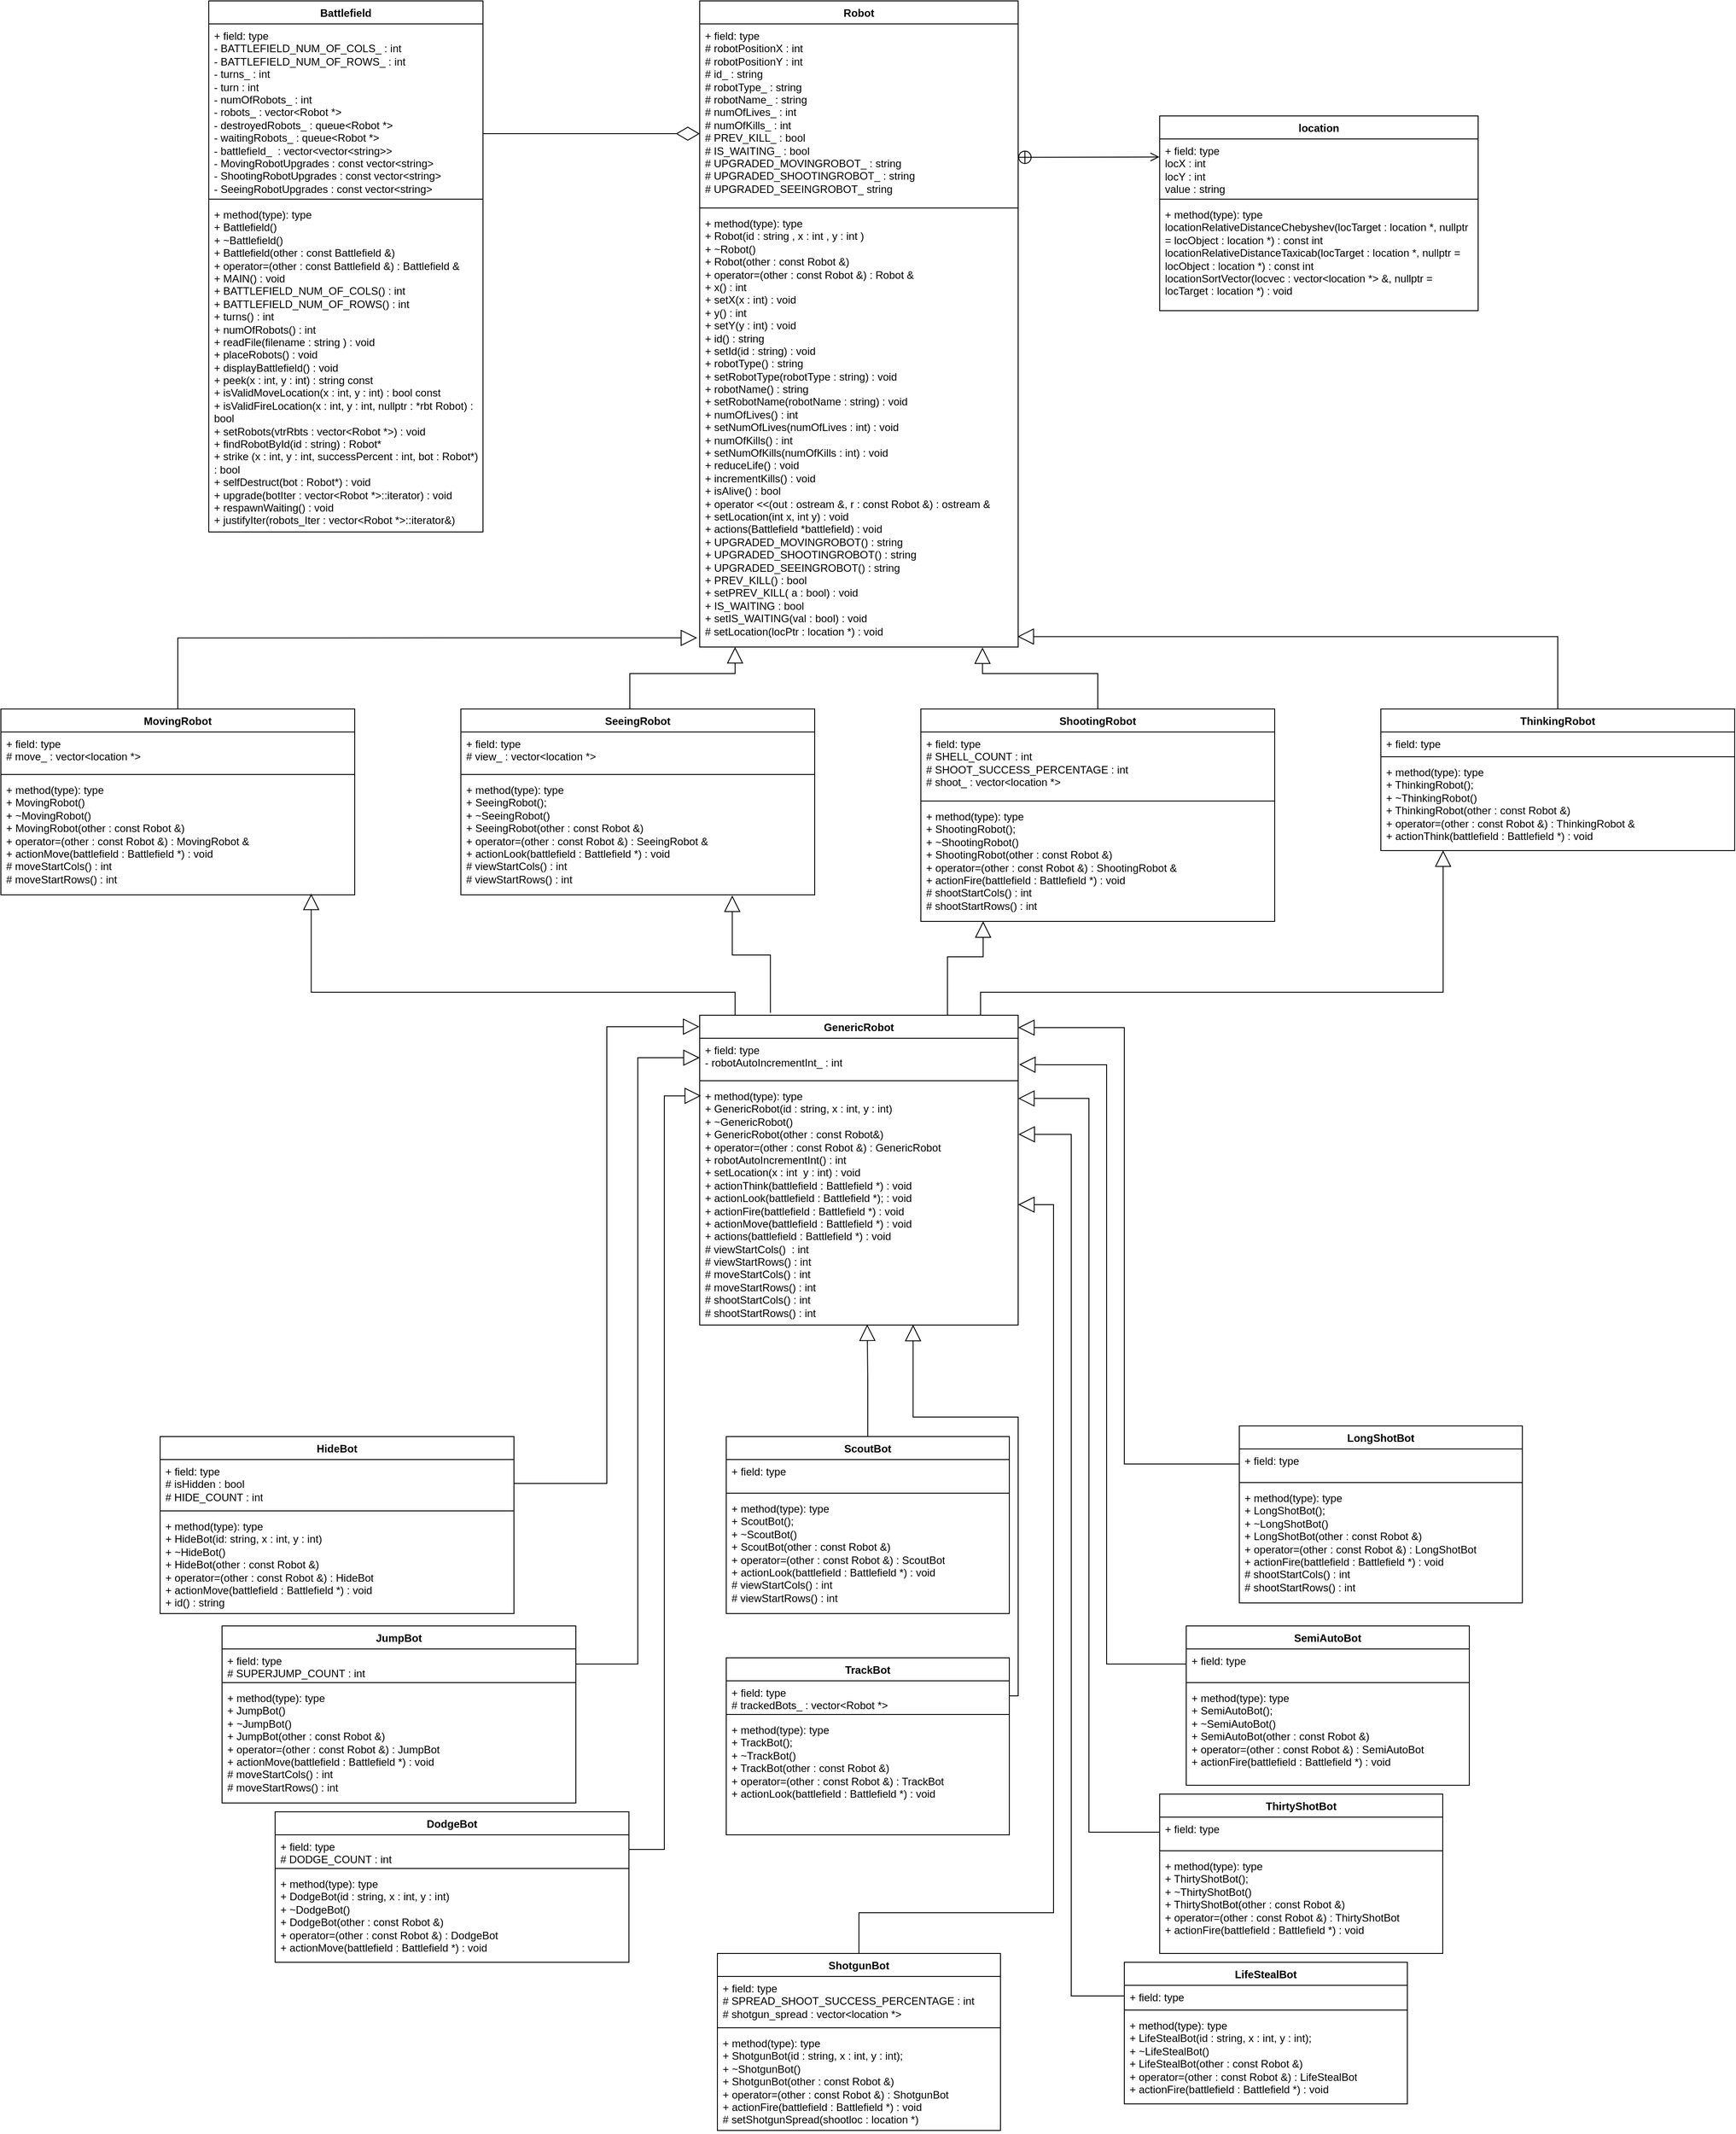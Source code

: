 <mxfile version="27.1.1">
  <diagram id="zoCXydCkctltuRsv51IL" name="Page-1">
    <mxGraphModel dx="2174" dy="1364" grid="1" gridSize="10" guides="1" tooltips="1" connect="1" arrows="1" fold="1" page="1" pageScale="1" pageWidth="850" pageHeight="1100" math="0" shadow="0">
      <root>
        <mxCell id="0" />
        <mxCell id="1" parent="0" />
        <mxCell id="tIdZeXWYgV82YrUBsXAL-1" value="Robot" style="swimlane;fontStyle=1;align=center;verticalAlign=top;childLayout=stackLayout;horizontal=1;startSize=26;horizontalStack=0;resizeParent=1;resizeParentMax=0;resizeLast=0;collapsible=1;marginBottom=0;whiteSpace=wrap;html=1;labelBackgroundColor=none;labelBorderColor=none;" parent="1" vertex="1">
          <mxGeometry x="1280" y="120" width="360" height="730" as="geometry" />
        </mxCell>
        <mxCell id="tIdZeXWYgV82YrUBsXAL-2" value="&lt;div&gt;+ field: type&lt;/div&gt;&lt;div&gt;# robotPositionX : int&lt;/div&gt;&lt;div&gt;# robotPositionY : int&lt;/div&gt;&lt;div&gt;# id_ : string&lt;/div&gt;&lt;div&gt;# robotType_ : string&lt;/div&gt;&lt;div&gt;# robotName_ : string&lt;/div&gt;&lt;div&gt;# numOfLives_ : int&lt;/div&gt;&lt;div&gt;# numOfKills_ : int&lt;/div&gt;&lt;div&gt;# PREV_KILL_ : bool&lt;/div&gt;&lt;div&gt;# IS_WAITING_ : bool&lt;/div&gt;&lt;div&gt;# UPGRADED_MOVINGROBOT_ : string&lt;br&gt;# UPGRADED_SHOOTINGROBOT_ : string&lt;br&gt;# UPGRADED_SEEINGROBOT_ string&lt;br&gt;&lt;br&gt;&lt;/div&gt;" style="text;fillColor=none;align=left;verticalAlign=top;spacingLeft=4;spacingRight=4;overflow=hidden;rotatable=0;points=[[0,0.5],[1,0.5]];portConstraint=eastwest;whiteSpace=wrap;html=1;labelBackgroundColor=none;labelBorderColor=none;" parent="tIdZeXWYgV82YrUBsXAL-1" vertex="1">
          <mxGeometry y="26" width="360" height="204" as="geometry" />
        </mxCell>
        <mxCell id="tIdZeXWYgV82YrUBsXAL-3" value="" style="line;strokeWidth=1;fillColor=none;align=left;verticalAlign=middle;spacingTop=-1;spacingLeft=3;spacingRight=3;rotatable=0;labelPosition=right;points=[];portConstraint=eastwest;labelBackgroundColor=none;labelBorderColor=none;" parent="tIdZeXWYgV82YrUBsXAL-1" vertex="1">
          <mxGeometry y="230" width="360" height="8" as="geometry" />
        </mxCell>
        <mxCell id="tIdZeXWYgV82YrUBsXAL-4" value="&lt;div&gt;+ method(type): type&lt;/div&gt;&lt;div&gt;+ Robot(id : string , x : int , y : int )&lt;/div&gt;&lt;div&gt;+ ~Robot()&lt;br&gt;+ Robot(other : const Robot &amp;amp;)&lt;/div&gt;&lt;div&gt;+ operator=(other : const Robot &amp;amp;) : Robot &amp;amp;&lt;/div&gt;&lt;div&gt;+ x() : int&lt;/div&gt;&lt;div&gt;+ setX(x : int) : void&lt;/div&gt;&lt;div&gt;+ y() : int&lt;/div&gt;&lt;div&gt;+ setY(y : int) : void &lt;br&gt;&lt;/div&gt;&lt;div&gt;+ id() : string&lt;/div&gt;&lt;div&gt;+ setId(id : string) : void&lt;/div&gt;&lt;div&gt;+ robotType() : string&lt;/div&gt;&lt;div&gt;+ setRobotType(robotType : string) : void&lt;/div&gt;&lt;div&gt;+ robotName() : string&lt;/div&gt;&lt;div&gt;+ setRobotName(robotName : string) : void&lt;/div&gt;&lt;div&gt;+ numOfLives() : int&lt;/div&gt;&lt;div&gt;+ setNumOfLives(numOfLives : int) : void&lt;/div&gt;&lt;div&gt;+ numOfKills() : int&lt;/div&gt;&lt;div&gt;+ setNumOfKills(numOfKills : int) : void&lt;/div&gt;&lt;div&gt;+ reduceLife() : void&lt;/div&gt;&lt;div&gt;+ incrementKills() : void&lt;/div&gt;&lt;div&gt;+ isAlive() : bool&lt;/div&gt;&lt;div&gt;+ operator &amp;lt;&amp;lt;(out : ostream &amp;amp;, r : const Robot &amp;amp;) : ostream &amp;amp;&lt;/div&gt;&lt;div&gt;+ setLocation(int x, int y) : void&lt;/div&gt;&lt;div&gt;+ actions(Battlefield *battlefield) : void&lt;/div&gt;&lt;div&gt;+ UPGRADED_MOVINGROBOT() : string&lt;/div&gt;&lt;div&gt;+ UPGRADED_SHOOTINGROBOT() : string&lt;br&gt;+ UPGRADED_SEEINGROBOT() : string&lt;br&gt;+ PREV_KILL() : bool&lt;br&gt;+ setPREV_KILL( a : bool) : void&lt;/div&gt;&lt;div&gt;+ IS_WAITING : bool&lt;/div&gt;&lt;div&gt;+ setIS_WAITING(val : bool) : void&lt;/div&gt;&lt;div&gt;# setLocation(locPtr : location *) : void&lt;/div&gt;&lt;div&gt;&lt;br&gt;&lt;/div&gt;" style="text;fillColor=none;align=left;verticalAlign=top;spacingLeft=4;spacingRight=4;overflow=hidden;rotatable=0;points=[[0,0.5],[1,0.5]];portConstraint=eastwest;whiteSpace=wrap;html=1;labelBackgroundColor=none;labelBorderColor=none;" parent="tIdZeXWYgV82YrUBsXAL-1" vertex="1">
          <mxGeometry y="238" width="360" height="492" as="geometry" />
        </mxCell>
        <mxCell id="ncXmUl3r5JDv5Fd3TMFn-1" value="Battlefield" style="swimlane;fontStyle=1;align=center;verticalAlign=top;childLayout=stackLayout;horizontal=1;startSize=26;horizontalStack=0;resizeParent=1;resizeParentMax=0;resizeLast=0;collapsible=1;marginBottom=0;whiteSpace=wrap;html=1;labelBackgroundColor=none;labelBorderColor=none;" parent="1" vertex="1">
          <mxGeometry x="725" y="120" width="310" height="600" as="geometry" />
        </mxCell>
        <mxCell id="ncXmUl3r5JDv5Fd3TMFn-2" value="&lt;div&gt;+ field: type&lt;br&gt;- BATTLEFIELD_NUM_OF_COLS_ : int&lt;/div&gt;&lt;div&gt;- BATTLEFIELD_NUM_OF_ROWS_ : int&lt;br&gt;- turns_ : int&amp;nbsp;&lt;/div&gt;&lt;div&gt;- turn :&amp;nbsp;int&lt;/div&gt;&lt;div&gt;- numOfRobots_ : int&lt;/div&gt;&lt;div&gt;- robots_ : vector&amp;lt;Robot *&amp;gt;&lt;br&gt;- destroyedRobots_ : queue&amp;lt;Robot *&amp;gt;&lt;br&gt;- waitingRobots_ : queue&amp;lt;Robot *&amp;gt;&lt;br&gt;- battlefield_&amp;nbsp; : vector&amp;lt;vector&amp;lt;string&amp;gt;&amp;gt;&lt;/div&gt;&lt;div&gt;- MovingRobotUpgrades : const vector&amp;lt;string&amp;gt; &lt;br&gt;&lt;/div&gt;&lt;div&gt;- ShootingRobotUpgrades : const vector&amp;lt;string&amp;gt;&lt;/div&gt;&lt;div&gt;- SeeingRobotUpgrades : const vector&amp;lt;string&amp;gt;&lt;/div&gt;" style="text;fillColor=none;align=left;verticalAlign=top;spacingLeft=4;spacingRight=4;overflow=hidden;rotatable=0;points=[[0,0.5],[1,0.5]];portConstraint=eastwest;whiteSpace=wrap;html=1;labelBackgroundColor=none;labelBorderColor=none;" parent="ncXmUl3r5JDv5Fd3TMFn-1" vertex="1">
          <mxGeometry y="26" width="310" height="194" as="geometry" />
        </mxCell>
        <mxCell id="ncXmUl3r5JDv5Fd3TMFn-3" value="" style="line;strokeWidth=1;fillColor=none;align=left;verticalAlign=middle;spacingTop=-1;spacingLeft=3;spacingRight=3;rotatable=0;labelPosition=right;points=[];portConstraint=eastwest;labelBackgroundColor=none;labelBorderColor=none;" parent="ncXmUl3r5JDv5Fd3TMFn-1" vertex="1">
          <mxGeometry y="220" width="310" height="8" as="geometry" />
        </mxCell>
        <mxCell id="ncXmUl3r5JDv5Fd3TMFn-4" value="+ method(type): type&lt;br&gt;+ Battlefield()&lt;br&gt;+ ~Battlefield()&lt;br&gt;+ Battlefield(other : const Battlefield &amp;amp;)&lt;br&gt;+ operator=(other : const Battlefield &amp;amp;) : Battlefield &amp;amp;&lt;br&gt;+ MAIN() : void&lt;br&gt;+ BATTLEFIELD_NUM_OF_COLS() : int&lt;br&gt;+ BATTLEFIELD_NUM_OF_ROWS() : int&lt;br&gt;+ turns() : int&lt;br&gt;+ numOfRobots() : int&lt;br&gt;+ readFile(filename : string ) : void&lt;br&gt;+ placeRobots() : void&lt;br&gt;&lt;div&gt;+ displayBattlefield() : void&lt;/div&gt;&lt;div&gt;+ peek(x : int, y : int) : string const&lt;/div&gt;&lt;div&gt;+ isValidMoveLocation(x : int, y : int) : bool const&lt;/div&gt;&lt;div&gt;+ isValidFireLocation(x : int, y : int, nullptr : *rbt Robot) : bool&lt;/div&gt;&lt;div&gt;+ setRobots(vtrRbts : vector&amp;lt;Robot *&amp;gt;) : void&lt;/div&gt;&lt;div&gt;+ findRobotById(id : string) : Robot*&lt;/div&gt;&lt;div&gt;+ strike (x : int, y : int, successPercent : int, bot : Robot*) : bool&lt;/div&gt;&lt;div&gt;+ selfDestruct(bot : Robot*) : void&lt;/div&gt;&lt;div&gt;+ upgrade(botIter : vector&amp;lt;Robot *&amp;gt;::iterator) : void&lt;/div&gt;&lt;div&gt;+ respawnWaiting() : void&lt;/div&gt;&lt;div&gt;+ justifyIter(robots_Iter : vector&amp;lt;Robot *&amp;gt;::iterator&amp;amp;)&lt;/div&gt;" style="text;fillColor=none;align=left;verticalAlign=top;spacingLeft=4;spacingRight=4;overflow=hidden;rotatable=0;points=[[0,0.5],[1,0.5]];portConstraint=eastwest;whiteSpace=wrap;html=1;labelBackgroundColor=none;labelBorderColor=none;" parent="ncXmUl3r5JDv5Fd3TMFn-1" vertex="1">
          <mxGeometry y="228" width="310" height="372" as="geometry" />
        </mxCell>
        <mxCell id="oOBSI1VlpClQHZ700OyM-1" value="MovingRobot" style="swimlane;fontStyle=1;align=center;verticalAlign=top;childLayout=stackLayout;horizontal=1;startSize=26;horizontalStack=0;resizeParent=1;resizeParentMax=0;resizeLast=0;collapsible=1;marginBottom=0;whiteSpace=wrap;html=1;labelBackgroundColor=none;labelBorderColor=none;" parent="1" vertex="1">
          <mxGeometry x="490" y="920" width="400" height="210" as="geometry" />
        </mxCell>
        <mxCell id="oOBSI1VlpClQHZ700OyM-2" value="&lt;div&gt;+ field: type&lt;br&gt;# move_ : vector&amp;lt;location *&amp;gt;&lt;/div&gt;" style="text;fillColor=none;align=left;verticalAlign=top;spacingLeft=4;spacingRight=4;overflow=hidden;rotatable=0;points=[[0,0.5],[1,0.5]];portConstraint=eastwest;whiteSpace=wrap;html=1;labelBackgroundColor=none;labelBorderColor=none;" parent="oOBSI1VlpClQHZ700OyM-1" vertex="1">
          <mxGeometry y="26" width="400" height="44" as="geometry" />
        </mxCell>
        <mxCell id="oOBSI1VlpClQHZ700OyM-3" value="" style="line;strokeWidth=1;fillColor=none;align=left;verticalAlign=middle;spacingTop=-1;spacingLeft=3;spacingRight=3;rotatable=0;labelPosition=right;points=[];portConstraint=eastwest;labelBackgroundColor=none;labelBorderColor=none;" parent="oOBSI1VlpClQHZ700OyM-1" vertex="1">
          <mxGeometry y="70" width="400" height="8" as="geometry" />
        </mxCell>
        <mxCell id="oOBSI1VlpClQHZ700OyM-4" value="&lt;div&gt;+ method(type): type&lt;/div&gt;&lt;div&gt;+ MovingRobot()&lt;/div&gt;&lt;div&gt;+ ~MovingRobot()&lt;/div&gt;&lt;div&gt;+ MovingRobot(other : const Robot &amp;amp;)&lt;/div&gt;&lt;div&gt;+ operator=(other : const Robot &amp;amp;) : MovingRobot &amp;amp;&lt;/div&gt;+ actionMove(battlefield : Battlefield *) : void&lt;br&gt;&lt;div&gt;# moveStartCols() : int&lt;/div&gt;&lt;div&gt;# moveStartRows() : int&lt;/div&gt;" style="text;fillColor=none;align=left;verticalAlign=top;spacingLeft=4;spacingRight=4;overflow=hidden;rotatable=0;points=[[0,0.5],[1,0.5]];portConstraint=eastwest;whiteSpace=wrap;html=1;labelBackgroundColor=none;labelBorderColor=none;" parent="oOBSI1VlpClQHZ700OyM-1" vertex="1">
          <mxGeometry y="78" width="400" height="132" as="geometry" />
        </mxCell>
        <mxCell id="oOBSI1VlpClQHZ700OyM-5" value="SeeingRobot" style="swimlane;fontStyle=1;align=center;verticalAlign=top;childLayout=stackLayout;horizontal=1;startSize=26;horizontalStack=0;resizeParent=1;resizeParentMax=0;resizeLast=0;collapsible=1;marginBottom=0;whiteSpace=wrap;html=1;labelBackgroundColor=none;labelBorderColor=none;" parent="1" vertex="1">
          <mxGeometry x="1010" y="920" width="400" height="210" as="geometry" />
        </mxCell>
        <mxCell id="oOBSI1VlpClQHZ700OyM-6" value="&lt;div&gt;+ field: type&lt;/div&gt;&lt;div&gt;# view_ : vector&amp;lt;location *&amp;gt;&lt;/div&gt;" style="text;fillColor=none;align=left;verticalAlign=top;spacingLeft=4;spacingRight=4;overflow=hidden;rotatable=0;points=[[0,0.5],[1,0.5]];portConstraint=eastwest;whiteSpace=wrap;html=1;labelBackgroundColor=none;labelBorderColor=none;" parent="oOBSI1VlpClQHZ700OyM-5" vertex="1">
          <mxGeometry y="26" width="400" height="44" as="geometry" />
        </mxCell>
        <mxCell id="oOBSI1VlpClQHZ700OyM-7" value="" style="line;strokeWidth=1;fillColor=none;align=left;verticalAlign=middle;spacingTop=-1;spacingLeft=3;spacingRight=3;rotatable=0;labelPosition=right;points=[];portConstraint=eastwest;labelBackgroundColor=none;labelBorderColor=none;" parent="oOBSI1VlpClQHZ700OyM-5" vertex="1">
          <mxGeometry y="70" width="400" height="8" as="geometry" />
        </mxCell>
        <mxCell id="oOBSI1VlpClQHZ700OyM-8" value="&lt;div&gt;+ method(type): type&lt;/div&gt;&lt;div&gt;+ SeeingRobot();&lt;/div&gt;&lt;div&gt;+ ~SeeingRobot()&lt;br&gt;&lt;div&gt;+ SeeingRobot(other : const Robot &amp;amp;)&lt;/div&gt;&lt;div&gt;+ operator=(other : const Robot &amp;amp;) : SeeingRobot &amp;amp;&lt;/div&gt;&lt;/div&gt;&lt;div&gt;+ actionLook(battlefield : Battlefield *) : void&amp;nbsp;&lt;/div&gt;&lt;div&gt;# viewStartCols() : int&lt;/div&gt;&lt;div&gt;# viewStartRows() : int&lt;/div&gt;" style="text;fillColor=none;align=left;verticalAlign=top;spacingLeft=4;spacingRight=4;overflow=hidden;rotatable=0;points=[[0,0.5],[1,0.5]];portConstraint=eastwest;whiteSpace=wrap;html=1;labelBackgroundColor=none;labelBorderColor=none;" parent="oOBSI1VlpClQHZ700OyM-5" vertex="1">
          <mxGeometry y="78" width="400" height="132" as="geometry" />
        </mxCell>
        <mxCell id="oOBSI1VlpClQHZ700OyM-9" value="ShootingRobot" style="swimlane;fontStyle=1;align=center;verticalAlign=top;childLayout=stackLayout;horizontal=1;startSize=26;horizontalStack=0;resizeParent=1;resizeParentMax=0;resizeLast=0;collapsible=1;marginBottom=0;whiteSpace=wrap;html=1;labelBackgroundColor=none;labelBorderColor=none;" parent="1" vertex="1">
          <mxGeometry x="1530" y="920" width="400" height="240" as="geometry" />
        </mxCell>
        <mxCell id="oOBSI1VlpClQHZ700OyM-10" value="&lt;div&gt;+ field: type&lt;/div&gt;&lt;div&gt;# SHELL_COUNT : int&lt;/div&gt;&lt;div&gt;# SHOOT_SUCCESS_PERCENTAGE : int&lt;/div&gt;&lt;div&gt;# shoot_ : vector&amp;lt;location *&amp;gt;&lt;/div&gt;&lt;div&gt;&lt;br&gt;&lt;/div&gt;" style="text;fillColor=none;align=left;verticalAlign=top;spacingLeft=4;spacingRight=4;overflow=hidden;rotatable=0;points=[[0,0.5],[1,0.5]];portConstraint=eastwest;whiteSpace=wrap;html=1;labelBackgroundColor=none;labelBorderColor=none;" parent="oOBSI1VlpClQHZ700OyM-9" vertex="1">
          <mxGeometry y="26" width="400" height="74" as="geometry" />
        </mxCell>
        <mxCell id="oOBSI1VlpClQHZ700OyM-11" value="" style="line;strokeWidth=1;fillColor=none;align=left;verticalAlign=middle;spacingTop=-1;spacingLeft=3;spacingRight=3;rotatable=0;labelPosition=right;points=[];portConstraint=eastwest;labelBackgroundColor=none;labelBorderColor=none;" parent="oOBSI1VlpClQHZ700OyM-9" vertex="1">
          <mxGeometry y="100" width="400" height="8" as="geometry" />
        </mxCell>
        <mxCell id="oOBSI1VlpClQHZ700OyM-12" value="&lt;div&gt;+ method(type): type&lt;/div&gt;+ ShootingRobot();&lt;br&gt;&lt;div&gt;+ ~ShootingRobot()&lt;/div&gt;&lt;div&gt;&lt;div&gt;+ ShootingRobot(other : const Robot &amp;amp;)&lt;/div&gt;&lt;div&gt;+ operator=(other : const Robot &amp;amp;) : ShootingRobot &amp;amp;&lt;/div&gt;&lt;/div&gt;&lt;div&gt;+ actionFire(battlefield : Battlefield *) : void&lt;/div&gt;&lt;div&gt;# shootStartCols() : int&lt;/div&gt;&lt;div&gt;# shootStartRows() : int&lt;/div&gt;&lt;div&gt;&lt;br&gt;&lt;/div&gt;" style="text;fillColor=none;align=left;verticalAlign=top;spacingLeft=4;spacingRight=4;overflow=hidden;rotatable=0;points=[[0,0.5],[1,0.5]];portConstraint=eastwest;whiteSpace=wrap;html=1;labelBackgroundColor=none;labelBorderColor=none;" parent="oOBSI1VlpClQHZ700OyM-9" vertex="1">
          <mxGeometry y="108" width="400" height="132" as="geometry" />
        </mxCell>
        <mxCell id="oOBSI1VlpClQHZ700OyM-13" value="ThinkingRobot" style="swimlane;fontStyle=1;align=center;verticalAlign=top;childLayout=stackLayout;horizontal=1;startSize=26;horizontalStack=0;resizeParent=1;resizeParentMax=0;resizeLast=0;collapsible=1;marginBottom=0;whiteSpace=wrap;html=1;labelBackgroundColor=none;labelBorderColor=none;" parent="1" vertex="1">
          <mxGeometry x="2050" y="920" width="400" height="160" as="geometry" />
        </mxCell>
        <mxCell id="oOBSI1VlpClQHZ700OyM-14" value="&lt;div&gt;+ field: type&lt;/div&gt;&lt;div&gt;&lt;br&gt;&lt;/div&gt;&lt;div&gt;&lt;br&gt;&lt;/div&gt;" style="text;fillColor=none;align=left;verticalAlign=top;spacingLeft=4;spacingRight=4;overflow=hidden;rotatable=0;points=[[0,0.5],[1,0.5]];portConstraint=eastwest;whiteSpace=wrap;html=1;labelBackgroundColor=none;labelBorderColor=none;" parent="oOBSI1VlpClQHZ700OyM-13" vertex="1">
          <mxGeometry y="26" width="400" height="24" as="geometry" />
        </mxCell>
        <mxCell id="oOBSI1VlpClQHZ700OyM-15" value="" style="line;strokeWidth=1;fillColor=none;align=left;verticalAlign=middle;spacingTop=-1;spacingLeft=3;spacingRight=3;rotatable=0;labelPosition=right;points=[];portConstraint=eastwest;labelBackgroundColor=none;labelBorderColor=none;" parent="oOBSI1VlpClQHZ700OyM-13" vertex="1">
          <mxGeometry y="50" width="400" height="8" as="geometry" />
        </mxCell>
        <mxCell id="oOBSI1VlpClQHZ700OyM-16" value="&lt;div&gt;+ method(type): type&lt;/div&gt;&lt;div&gt;+ ThinkingRobot();&lt;/div&gt;&lt;div&gt;+ ~ThinkingRobot()&lt;/div&gt;&lt;div&gt;&lt;div&gt;&lt;div&gt;+ ThinkingRobot(other : const Robot &amp;amp;)&lt;/div&gt;&lt;div&gt;+ operator=(other : const Robot &amp;amp;) : ThinkingRobot &amp;amp;&lt;/div&gt;&lt;/div&gt;&lt;/div&gt;&lt;div&gt;+ actionThink(battlefield : Battlefield *) : void&lt;/div&gt;" style="text;fillColor=none;align=left;verticalAlign=top;spacingLeft=4;spacingRight=4;overflow=hidden;rotatable=0;points=[[0,0.5],[1,0.5]];portConstraint=eastwest;whiteSpace=wrap;html=1;labelBackgroundColor=none;labelBorderColor=none;" parent="oOBSI1VlpClQHZ700OyM-13" vertex="1">
          <mxGeometry y="58" width="400" height="102" as="geometry" />
        </mxCell>
        <mxCell id="tBobR_7DxXMw_WLZoEAN-1" value="JumpBot" style="swimlane;fontStyle=1;align=center;verticalAlign=top;childLayout=stackLayout;horizontal=1;startSize=26;horizontalStack=0;resizeParent=1;resizeParentMax=0;resizeLast=0;collapsible=1;marginBottom=0;whiteSpace=wrap;html=1;labelBackgroundColor=none;labelBorderColor=none;" parent="1" vertex="1">
          <mxGeometry x="740" y="1956" width="400" height="200" as="geometry" />
        </mxCell>
        <mxCell id="tBobR_7DxXMw_WLZoEAN-2" value="&lt;div&gt;+ field: type&lt;/div&gt;# SUPERJUMP_COUNT : int" style="text;fillColor=none;align=left;verticalAlign=top;spacingLeft=4;spacingRight=4;overflow=hidden;rotatable=0;points=[[0,0.5],[1,0.5]];portConstraint=eastwest;whiteSpace=wrap;html=1;labelBackgroundColor=none;labelBorderColor=none;" parent="tBobR_7DxXMw_WLZoEAN-1" vertex="1">
          <mxGeometry y="26" width="400" height="34" as="geometry" />
        </mxCell>
        <mxCell id="tBobR_7DxXMw_WLZoEAN-3" value="" style="line;strokeWidth=1;fillColor=none;align=left;verticalAlign=middle;spacingTop=-1;spacingLeft=3;spacingRight=3;rotatable=0;labelPosition=right;points=[];portConstraint=eastwest;labelBackgroundColor=none;labelBorderColor=none;" parent="tBobR_7DxXMw_WLZoEAN-1" vertex="1">
          <mxGeometry y="60" width="400" height="8" as="geometry" />
        </mxCell>
        <mxCell id="tBobR_7DxXMw_WLZoEAN-4" value="&lt;div&gt;+ method(type): type&lt;/div&gt;&lt;div&gt;+&amp;nbsp;JumpBot()&lt;/div&gt;&lt;div&gt;+ ~JumpBot()&lt;/div&gt;&lt;div&gt;&lt;div&gt;&lt;div&gt;+ JumpBot(other : const Robot &amp;amp;)&lt;/div&gt;&lt;div&gt;+ operator=(other : const Robot &amp;amp;) : JumpBot&lt;/div&gt;&lt;/div&gt;&lt;/div&gt;+ actionMove(battlefield : Battlefield *) : void&lt;br&gt;&lt;div&gt;# moveStartCols() : int&lt;/div&gt;&lt;div&gt;# moveStartRows() : int&lt;/div&gt;" style="text;fillColor=none;align=left;verticalAlign=top;spacingLeft=4;spacingRight=4;overflow=hidden;rotatable=0;points=[[0,0.5],[1,0.5]];portConstraint=eastwest;whiteSpace=wrap;html=1;labelBackgroundColor=none;labelBorderColor=none;" parent="tBobR_7DxXMw_WLZoEAN-1" vertex="1">
          <mxGeometry y="68" width="400" height="132" as="geometry" />
        </mxCell>
        <mxCell id="tBobR_7DxXMw_WLZoEAN-5" value="HideBot" style="swimlane;fontStyle=1;align=center;verticalAlign=top;childLayout=stackLayout;horizontal=1;startSize=26;horizontalStack=0;resizeParent=1;resizeParentMax=0;resizeLast=0;collapsible=1;marginBottom=0;whiteSpace=wrap;html=1;labelBackgroundColor=none;labelBorderColor=none;" parent="1" vertex="1">
          <mxGeometry x="670" y="1742" width="400" height="200" as="geometry" />
        </mxCell>
        <mxCell id="tBobR_7DxXMw_WLZoEAN-6" value="&lt;div&gt;+ field: type&lt;/div&gt;&lt;div&gt;# isHidden : bool&lt;/div&gt;&lt;div&gt;# HIDE_COUNT : int&lt;/div&gt;" style="text;fillColor=none;align=left;verticalAlign=top;spacingLeft=4;spacingRight=4;overflow=hidden;rotatable=0;points=[[0,0.5],[1,0.5]];portConstraint=eastwest;whiteSpace=wrap;html=1;labelBackgroundColor=none;labelBorderColor=none;" parent="tBobR_7DxXMw_WLZoEAN-5" vertex="1">
          <mxGeometry y="26" width="400" height="54" as="geometry" />
        </mxCell>
        <mxCell id="tBobR_7DxXMw_WLZoEAN-7" value="" style="line;strokeWidth=1;fillColor=none;align=left;verticalAlign=middle;spacingTop=-1;spacingLeft=3;spacingRight=3;rotatable=0;labelPosition=right;points=[];portConstraint=eastwest;labelBackgroundColor=none;labelBorderColor=none;" parent="tBobR_7DxXMw_WLZoEAN-5" vertex="1">
          <mxGeometry y="80" width="400" height="8" as="geometry" />
        </mxCell>
        <mxCell id="tBobR_7DxXMw_WLZoEAN-8" value="&lt;div&gt;+ method(type): type&lt;/div&gt;&lt;div&gt;+ HideBot(id: string, x : int, y : int)&lt;/div&gt;&lt;div&gt;+ ~HideBot()&lt;/div&gt;&lt;div&gt;&lt;div&gt;+ HideBot(other : const Robot &amp;amp;)&lt;/div&gt;&lt;div&gt;+ operator=(other : const Robot &amp;amp;) : HideBot&lt;/div&gt;&lt;/div&gt;&lt;div&gt;+ actionMove(battlefield : Battlefield *) : void&lt;/div&gt;&lt;div&gt;+ id() : string&lt;/div&gt;" style="text;fillColor=none;align=left;verticalAlign=top;spacingLeft=4;spacingRight=4;overflow=hidden;rotatable=0;points=[[0,0.5],[1,0.5]];portConstraint=eastwest;whiteSpace=wrap;html=1;labelBackgroundColor=none;labelBorderColor=none;" parent="tBobR_7DxXMw_WLZoEAN-5" vertex="1">
          <mxGeometry y="88" width="400" height="112" as="geometry" />
        </mxCell>
        <mxCell id="tBobR_7DxXMw_WLZoEAN-9" value="LongShotBot" style="swimlane;fontStyle=1;align=center;verticalAlign=top;childLayout=stackLayout;horizontal=1;startSize=26;horizontalStack=0;resizeParent=1;resizeParentMax=0;resizeLast=0;collapsible=1;marginBottom=0;whiteSpace=wrap;html=1;labelBackgroundColor=none;labelBorderColor=none;" parent="1" vertex="1">
          <mxGeometry x="1890" y="1730" width="320" height="200" as="geometry" />
        </mxCell>
        <mxCell id="tBobR_7DxXMw_WLZoEAN-10" value="&lt;div&gt;+ field: type&lt;/div&gt;&lt;div&gt;&lt;br&gt;&lt;/div&gt;" style="text;fillColor=none;align=left;verticalAlign=top;spacingLeft=4;spacingRight=4;overflow=hidden;rotatable=0;points=[[0,0.5],[1,0.5]];portConstraint=eastwest;whiteSpace=wrap;html=1;labelBackgroundColor=none;labelBorderColor=none;" parent="tBobR_7DxXMw_WLZoEAN-9" vertex="1">
          <mxGeometry y="26" width="320" height="34" as="geometry" />
        </mxCell>
        <mxCell id="tBobR_7DxXMw_WLZoEAN-11" value="" style="line;strokeWidth=1;fillColor=none;align=left;verticalAlign=middle;spacingTop=-1;spacingLeft=3;spacingRight=3;rotatable=0;labelPosition=right;points=[];portConstraint=eastwest;labelBackgroundColor=none;labelBorderColor=none;" parent="tBobR_7DxXMw_WLZoEAN-9" vertex="1">
          <mxGeometry y="60" width="320" height="8" as="geometry" />
        </mxCell>
        <mxCell id="tBobR_7DxXMw_WLZoEAN-12" value="&lt;div&gt;+ method(type): type&lt;/div&gt;+&amp;nbsp;LongShotBot();&lt;br&gt;&lt;div&gt;+ ~LongShotBot()&lt;/div&gt;&lt;div&gt;&lt;div&gt;&lt;div&gt;&lt;div&gt;&lt;div&gt;+ LongShotBot(other : const Robot &amp;amp;)&lt;/div&gt;&lt;div&gt;+ operator=(other : const Robot &amp;amp;) : LongShotBot&lt;/div&gt;&lt;/div&gt;&lt;/div&gt;&lt;/div&gt;&lt;/div&gt;&lt;div&gt;+ actionFire(battlefield : Battlefield *) : void&lt;/div&gt;&lt;div&gt;# shootStartCols() : int&lt;/div&gt;&lt;div&gt;# shootStartRows() : int&lt;/div&gt;" style="text;fillColor=none;align=left;verticalAlign=top;spacingLeft=4;spacingRight=4;overflow=hidden;rotatable=0;points=[[0,0.5],[1,0.5]];portConstraint=eastwest;whiteSpace=wrap;html=1;labelBackgroundColor=none;labelBorderColor=none;" parent="tBobR_7DxXMw_WLZoEAN-9" vertex="1">
          <mxGeometry y="68" width="320" height="132" as="geometry" />
        </mxCell>
        <mxCell id="tBobR_7DxXMw_WLZoEAN-13" value="SemiAutoBot" style="swimlane;fontStyle=1;align=center;verticalAlign=top;childLayout=stackLayout;horizontal=1;startSize=26;horizontalStack=0;resizeParent=1;resizeParentMax=0;resizeLast=0;collapsible=1;marginBottom=0;whiteSpace=wrap;html=1;labelBackgroundColor=none;labelBorderColor=none;" parent="1" vertex="1">
          <mxGeometry x="1830" y="1956" width="320" height="180" as="geometry" />
        </mxCell>
        <mxCell id="tBobR_7DxXMw_WLZoEAN-14" value="&lt;div&gt;+ field: type&lt;/div&gt;&lt;div&gt;&lt;br&gt;&lt;/div&gt;" style="text;fillColor=none;align=left;verticalAlign=top;spacingLeft=4;spacingRight=4;overflow=hidden;rotatable=0;points=[[0,0.5],[1,0.5]];portConstraint=eastwest;whiteSpace=wrap;html=1;labelBackgroundColor=none;labelBorderColor=none;" parent="tBobR_7DxXMw_WLZoEAN-13" vertex="1">
          <mxGeometry y="26" width="320" height="34" as="geometry" />
        </mxCell>
        <mxCell id="tBobR_7DxXMw_WLZoEAN-15" value="" style="line;strokeWidth=1;fillColor=none;align=left;verticalAlign=middle;spacingTop=-1;spacingLeft=3;spacingRight=3;rotatable=0;labelPosition=right;points=[];portConstraint=eastwest;labelBackgroundColor=none;labelBorderColor=none;" parent="tBobR_7DxXMw_WLZoEAN-13" vertex="1">
          <mxGeometry y="60" width="320" height="8" as="geometry" />
        </mxCell>
        <mxCell id="tBobR_7DxXMw_WLZoEAN-16" value="&lt;div&gt;+ method(type): type&lt;/div&gt;+&amp;nbsp;SemiAutoBot();&lt;br&gt;&lt;div&gt;+ ~SemiAutoBot()&lt;/div&gt;&lt;div&gt;&lt;div&gt;&lt;div&gt;&lt;div&gt;&lt;div&gt;&lt;div&gt;+ SemiAutoBot(other : const Robot &amp;amp;)&lt;/div&gt;&lt;div&gt;+ operator=(other : const Robot &amp;amp;) : SemiAutoBot&lt;/div&gt;&lt;/div&gt;&lt;/div&gt;&lt;/div&gt;&lt;/div&gt;&lt;/div&gt;&lt;div&gt;+ actionFire(battlefield : Battlefield *) : void&lt;/div&gt;" style="text;fillColor=none;align=left;verticalAlign=top;spacingLeft=4;spacingRight=4;overflow=hidden;rotatable=0;points=[[0,0.5],[1,0.5]];portConstraint=eastwest;whiteSpace=wrap;html=1;labelBackgroundColor=none;labelBorderColor=none;" parent="tBobR_7DxXMw_WLZoEAN-13" vertex="1">
          <mxGeometry y="68" width="320" height="112" as="geometry" />
        </mxCell>
        <mxCell id="tBobR_7DxXMw_WLZoEAN-17" value="ThirtyShotBot" style="swimlane;fontStyle=1;align=center;verticalAlign=top;childLayout=stackLayout;horizontal=1;startSize=26;horizontalStack=0;resizeParent=1;resizeParentMax=0;resizeLast=0;collapsible=1;marginBottom=0;whiteSpace=wrap;html=1;labelBackgroundColor=none;labelBorderColor=none;" parent="1" vertex="1">
          <mxGeometry x="1800" y="2146" width="320" height="180" as="geometry" />
        </mxCell>
        <mxCell id="tBobR_7DxXMw_WLZoEAN-18" value="&lt;div&gt;+ field: type&lt;/div&gt;&lt;div&gt;&lt;br&gt;&lt;/div&gt;" style="text;fillColor=none;align=left;verticalAlign=top;spacingLeft=4;spacingRight=4;overflow=hidden;rotatable=0;points=[[0,0.5],[1,0.5]];portConstraint=eastwest;whiteSpace=wrap;html=1;labelBackgroundColor=none;labelBorderColor=none;" parent="tBobR_7DxXMw_WLZoEAN-17" vertex="1">
          <mxGeometry y="26" width="320" height="34" as="geometry" />
        </mxCell>
        <mxCell id="tBobR_7DxXMw_WLZoEAN-19" value="" style="line;strokeWidth=1;fillColor=none;align=left;verticalAlign=middle;spacingTop=-1;spacingLeft=3;spacingRight=3;rotatable=0;labelPosition=right;points=[];portConstraint=eastwest;labelBackgroundColor=none;labelBorderColor=none;" parent="tBobR_7DxXMw_WLZoEAN-17" vertex="1">
          <mxGeometry y="60" width="320" height="8" as="geometry" />
        </mxCell>
        <mxCell id="tBobR_7DxXMw_WLZoEAN-20" value="&lt;div&gt;+ method(type): type&lt;/div&gt;+ ThirtyShotBot();&lt;br&gt;&lt;div&gt;+ ~ThirtyShotBot()&lt;/div&gt;&lt;div&gt;&lt;div&gt;&lt;div&gt;&lt;div&gt;&lt;div&gt;&lt;div&gt;+ ThirtyShotBot(other : const Robot &amp;amp;)&lt;/div&gt;&lt;div&gt;+ operator=(other : const Robot &amp;amp;) : ThirtyShotBot&lt;/div&gt;&lt;/div&gt;&lt;/div&gt;&lt;/div&gt;&lt;/div&gt;&lt;/div&gt;&lt;div&gt;+ actionFire(battlefield : Battlefield *) : void&lt;/div&gt;" style="text;fillColor=none;align=left;verticalAlign=top;spacingLeft=4;spacingRight=4;overflow=hidden;rotatable=0;points=[[0,0.5],[1,0.5]];portConstraint=eastwest;whiteSpace=wrap;html=1;labelBackgroundColor=none;labelBorderColor=none;" parent="tBobR_7DxXMw_WLZoEAN-17" vertex="1">
          <mxGeometry y="68" width="320" height="112" as="geometry" />
        </mxCell>
        <mxCell id="tBobR_7DxXMw_WLZoEAN-21" value="ScoutBot" style="swimlane;fontStyle=1;align=center;verticalAlign=top;childLayout=stackLayout;horizontal=1;startSize=26;horizontalStack=0;resizeParent=1;resizeParentMax=0;resizeLast=0;collapsible=1;marginBottom=0;whiteSpace=wrap;html=1;labelBackgroundColor=none;labelBorderColor=none;" parent="1" vertex="1">
          <mxGeometry x="1310" y="1742" width="320" height="200" as="geometry" />
        </mxCell>
        <mxCell id="tBobR_7DxXMw_WLZoEAN-22" value="&lt;div&gt;+ field: type&lt;/div&gt;&lt;div&gt;&lt;br&gt;&lt;/div&gt;" style="text;fillColor=none;align=left;verticalAlign=top;spacingLeft=4;spacingRight=4;overflow=hidden;rotatable=0;points=[[0,0.5],[1,0.5]];portConstraint=eastwest;whiteSpace=wrap;html=1;labelBackgroundColor=none;labelBorderColor=none;" parent="tBobR_7DxXMw_WLZoEAN-21" vertex="1">
          <mxGeometry y="26" width="320" height="34" as="geometry" />
        </mxCell>
        <mxCell id="tBobR_7DxXMw_WLZoEAN-23" value="" style="line;strokeWidth=1;fillColor=none;align=left;verticalAlign=middle;spacingTop=-1;spacingLeft=3;spacingRight=3;rotatable=0;labelPosition=right;points=[];portConstraint=eastwest;labelBackgroundColor=none;labelBorderColor=none;" parent="tBobR_7DxXMw_WLZoEAN-21" vertex="1">
          <mxGeometry y="60" width="320" height="8" as="geometry" />
        </mxCell>
        <mxCell id="tBobR_7DxXMw_WLZoEAN-24" value="&lt;div&gt;+ method(type): type&lt;/div&gt;&lt;div&gt;+&amp;nbsp;ScoutBot();&lt;/div&gt;&lt;div&gt;+ ~ScoutBot()&lt;/div&gt;&lt;div&gt;&lt;div&gt;&lt;div&gt;+ ScoutBot(other : const Robot &amp;amp;)&lt;/div&gt;&lt;div&gt;+ operator=(other : const Robot &amp;amp;) : ScoutBot&lt;/div&gt;&lt;/div&gt;&lt;/div&gt;&lt;div&gt;+ actionLook(battlefield : Battlefield *) : void&lt;/div&gt;&lt;div&gt;# viewStartCols() : int&lt;/div&gt;&lt;div&gt;# viewStartRows() : int&lt;/div&gt;" style="text;fillColor=none;align=left;verticalAlign=top;spacingLeft=4;spacingRight=4;overflow=hidden;rotatable=0;points=[[0,0.5],[1,0.5]];portConstraint=eastwest;whiteSpace=wrap;html=1;labelBackgroundColor=none;labelBorderColor=none;" parent="tBobR_7DxXMw_WLZoEAN-21" vertex="1">
          <mxGeometry y="68" width="320" height="132" as="geometry" />
        </mxCell>
        <mxCell id="tBobR_7DxXMw_WLZoEAN-25" value="TrackBot" style="swimlane;fontStyle=1;align=center;verticalAlign=top;childLayout=stackLayout;horizontal=1;startSize=26;horizontalStack=0;resizeParent=1;resizeParentMax=0;resizeLast=0;collapsible=1;marginBottom=0;whiteSpace=wrap;html=1;labelBackgroundColor=none;labelBorderColor=none;" parent="1" vertex="1">
          <mxGeometry x="1310" y="1992" width="320" height="200" as="geometry" />
        </mxCell>
        <mxCell id="tBobR_7DxXMw_WLZoEAN-26" value="&lt;div&gt;+ field: type&lt;/div&gt;&lt;div&gt;# trackedBots_ : vector&amp;lt;Robot *&amp;gt;&lt;/div&gt;" style="text;fillColor=none;align=left;verticalAlign=top;spacingLeft=4;spacingRight=4;overflow=hidden;rotatable=0;points=[[0,0.5],[1,0.5]];portConstraint=eastwest;whiteSpace=wrap;html=1;labelBackgroundColor=none;labelBorderColor=none;" parent="tBobR_7DxXMw_WLZoEAN-25" vertex="1">
          <mxGeometry y="26" width="320" height="34" as="geometry" />
        </mxCell>
        <mxCell id="tBobR_7DxXMw_WLZoEAN-27" value="" style="line;strokeWidth=1;fillColor=none;align=left;verticalAlign=middle;spacingTop=-1;spacingLeft=3;spacingRight=3;rotatable=0;labelPosition=right;points=[];portConstraint=eastwest;labelBackgroundColor=none;labelBorderColor=none;" parent="tBobR_7DxXMw_WLZoEAN-25" vertex="1">
          <mxGeometry y="60" width="320" height="8" as="geometry" />
        </mxCell>
        <mxCell id="tBobR_7DxXMw_WLZoEAN-28" value="&lt;div&gt;+ method(type): type&lt;/div&gt;&lt;div&gt;+ TrackBot();&lt;/div&gt;&lt;div&gt;+ ~TrackBot()&lt;/div&gt;&lt;div&gt;&lt;div&gt;&lt;div&gt;&lt;div&gt;+ TrackBot(other : const Robot &amp;amp;)&lt;/div&gt;&lt;div&gt;+ operator=(other : const Robot &amp;amp;) : TrackBot&lt;/div&gt;&lt;/div&gt;&lt;/div&gt;&lt;/div&gt;+ actionLook(battlefield : Battlefield *) : void" style="text;fillColor=none;align=left;verticalAlign=top;spacingLeft=4;spacingRight=4;overflow=hidden;rotatable=0;points=[[0,0.5],[1,0.5]];portConstraint=eastwest;whiteSpace=wrap;html=1;labelBackgroundColor=none;labelBorderColor=none;" parent="tBobR_7DxXMw_WLZoEAN-25" vertex="1">
          <mxGeometry y="68" width="320" height="132" as="geometry" />
        </mxCell>
        <mxCell id="tLeZWqOulFW5IObjpJU0-1" value="location" style="swimlane;fontStyle=1;align=center;verticalAlign=top;childLayout=stackLayout;horizontal=1;startSize=26;horizontalStack=0;resizeParent=1;resizeParentMax=0;resizeLast=0;collapsible=1;marginBottom=0;whiteSpace=wrap;html=1;labelBackgroundColor=none;labelBorderColor=none;" parent="1" vertex="1">
          <mxGeometry x="1800" y="250" width="360" height="220" as="geometry" />
        </mxCell>
        <mxCell id="tLeZWqOulFW5IObjpJU0-2" value="&lt;div&gt;+ field: type&lt;/div&gt;&lt;div&gt;locX : int&lt;/div&gt;&lt;div&gt;locY : int&lt;/div&gt;&lt;div&gt;value : string&lt;/div&gt;" style="text;fillColor=none;align=left;verticalAlign=top;spacingLeft=4;spacingRight=4;overflow=hidden;rotatable=0;points=[[0,0.5],[1,0.5]];portConstraint=eastwest;whiteSpace=wrap;html=1;labelBackgroundColor=none;labelBorderColor=none;" parent="tLeZWqOulFW5IObjpJU0-1" vertex="1">
          <mxGeometry y="26" width="360" height="64" as="geometry" />
        </mxCell>
        <mxCell id="tLeZWqOulFW5IObjpJU0-3" value="" style="line;strokeWidth=1;fillColor=none;align=left;verticalAlign=middle;spacingTop=-1;spacingLeft=3;spacingRight=3;rotatable=0;labelPosition=right;points=[];portConstraint=eastwest;labelBackgroundColor=none;labelBorderColor=none;" parent="tLeZWqOulFW5IObjpJU0-1" vertex="1">
          <mxGeometry y="90" width="360" height="8" as="geometry" />
        </mxCell>
        <mxCell id="tLeZWqOulFW5IObjpJU0-4" value="&lt;div&gt;+ method(type): type&lt;/div&gt;&lt;div&gt;locationRelativeDistanceChebyshev(locTarget : location *, nullptr = locObject : location *) : const int&lt;/div&gt;&lt;div&gt;locationRelativeDistanceTaxicab(locTarget : location *, nullptr = locObject : location *) : const int&lt;/div&gt;&lt;div&gt;locationSortVector(locvec : vector&amp;lt;location *&amp;gt; &amp;amp;, nullptr = locTarget : location *) : void&lt;/div&gt;&lt;div&gt;&lt;br&gt;&lt;/div&gt;&lt;div&gt;&lt;br&gt;&lt;/div&gt;" style="text;fillColor=none;align=left;verticalAlign=top;spacingLeft=4;spacingRight=4;overflow=hidden;rotatable=0;points=[[0,0.5],[1,0.5]];portConstraint=eastwest;whiteSpace=wrap;html=1;labelBackgroundColor=none;labelBorderColor=none;" parent="tLeZWqOulFW5IObjpJU0-1" vertex="1">
          <mxGeometry y="98" width="360" height="122" as="geometry" />
        </mxCell>
        <mxCell id="tLeZWqOulFW5IObjpJU0-7" value="GenericRobot" style="swimlane;fontStyle=1;align=center;verticalAlign=top;childLayout=stackLayout;horizontal=1;startSize=26;horizontalStack=0;resizeParent=1;resizeParentMax=0;resizeLast=0;collapsible=1;marginBottom=0;whiteSpace=wrap;html=1;labelBackgroundColor=none;labelBorderColor=none;" parent="1" vertex="1">
          <mxGeometry x="1280" y="1266" width="360" height="350" as="geometry" />
        </mxCell>
        <mxCell id="tLeZWqOulFW5IObjpJU0-8" value="&lt;div&gt;+ field: type&lt;/div&gt;&lt;div&gt;- robotAutoIncrementInt_ : int&lt;/div&gt;&lt;div&gt;&lt;br&gt;&lt;/div&gt;" style="text;fillColor=none;align=left;verticalAlign=top;spacingLeft=4;spacingRight=4;overflow=hidden;rotatable=0;points=[[0,0.5],[1,0.5]];portConstraint=eastwest;whiteSpace=wrap;html=1;labelBackgroundColor=none;labelBorderColor=none;" parent="tLeZWqOulFW5IObjpJU0-7" vertex="1">
          <mxGeometry y="26" width="360" height="44" as="geometry" />
        </mxCell>
        <mxCell id="tLeZWqOulFW5IObjpJU0-9" value="" style="line;strokeWidth=1;fillColor=none;align=left;verticalAlign=middle;spacingTop=-1;spacingLeft=3;spacingRight=3;rotatable=0;labelPosition=right;points=[];portConstraint=eastwest;labelBackgroundColor=none;labelBorderColor=none;" parent="tLeZWqOulFW5IObjpJU0-7" vertex="1">
          <mxGeometry y="70" width="360" height="8" as="geometry" />
        </mxCell>
        <mxCell id="tLeZWqOulFW5IObjpJU0-10" value="&lt;div&gt;+ method(type): type&lt;/div&gt;&lt;div&gt;+ GenericRobot(id : string, x : int, y : int)&lt;br&gt;+ ~GenericRobot()&lt;br&gt;+ GenericRobot(other : const Robot&amp;amp;)&lt;/div&gt;&lt;div&gt;+ operator=(other : const Robot &amp;amp;) : GenericRobot&lt;/div&gt;&lt;div&gt;+ robotAutoIncrementInt() : int&lt;/div&gt;&lt;div&gt;+ setLocation(x : int&amp;nbsp; y : int) : void&lt;/div&gt;&lt;div&gt;+ actionThink(battlefield : Battlefield *) : void&lt;/div&gt;&lt;div&gt;+ actionLook(battlefield : Battlefield *); : void&lt;/div&gt;&lt;div&gt;+ actionFire(battlefield : Battlefield *) : void&amp;nbsp;&lt;/div&gt;&lt;div&gt;+ actionMove(battlefield : Battlefield *) : void&lt;/div&gt;&lt;div&gt;+ actions(battlefield : Battlefield *) : void&lt;/div&gt;&lt;div&gt;# viewStartCols()&amp;nbsp; : int&lt;/div&gt;&lt;div&gt;# viewStartRows() : int&lt;/div&gt;&lt;div&gt;# moveStartCols() : int&lt;/div&gt;&lt;div&gt;# moveStartRows() : int&lt;/div&gt;&lt;div&gt;&lt;div&gt;# shootStartCols() : int&lt;/div&gt;&lt;div&gt;# shootStartRows() : int&lt;/div&gt;&lt;br&gt;&lt;/div&gt;" style="text;fillColor=none;align=left;verticalAlign=top;spacingLeft=4;spacingRight=4;overflow=hidden;rotatable=0;points=[[0,0.5],[1,0.5]];portConstraint=eastwest;whiteSpace=wrap;html=1;labelBackgroundColor=none;labelBorderColor=none;" parent="tLeZWqOulFW5IObjpJU0-7" vertex="1">
          <mxGeometry y="78" width="360" height="272" as="geometry" />
        </mxCell>
        <mxCell id="UuUKAxAAsCh4prNaaaRa-2" value="" style="endArrow=open;startArrow=circlePlus;endFill=0;startFill=0;endSize=8;html=1;rounded=0;exitX=0.999;exitY=0.739;exitDx=0;exitDy=0;exitPerimeter=0;entryX=-0.001;entryY=0.318;entryDx=0;entryDy=0;entryPerimeter=0;labelBackgroundColor=none;fontColor=default;labelBorderColor=none;" parent="1" source="tIdZeXWYgV82YrUBsXAL-2" target="tLeZWqOulFW5IObjpJU0-2" edge="1">
          <mxGeometry width="160" relative="1" as="geometry">
            <mxPoint x="1640" y="330" as="sourcePoint" />
            <mxPoint x="1800" y="330" as="targetPoint" />
          </mxGeometry>
        </mxCell>
        <mxCell id="UuUKAxAAsCh4prNaaaRa-7" value="DodgeBot" style="swimlane;fontStyle=1;align=center;verticalAlign=top;childLayout=stackLayout;horizontal=1;startSize=26;horizontalStack=0;resizeParent=1;resizeParentMax=0;resizeLast=0;collapsible=1;marginBottom=0;whiteSpace=wrap;html=1;labelBackgroundColor=none;labelBorderColor=none;" parent="1" vertex="1">
          <mxGeometry x="800" y="2166" width="400" height="170" as="geometry" />
        </mxCell>
        <mxCell id="UuUKAxAAsCh4prNaaaRa-8" value="&lt;div&gt;+ field: type&lt;/div&gt;# DODGE_COUNT : int" style="text;fillColor=none;align=left;verticalAlign=top;spacingLeft=4;spacingRight=4;overflow=hidden;rotatable=0;points=[[0,0.5],[1,0.5]];portConstraint=eastwest;whiteSpace=wrap;html=1;labelBackgroundColor=none;labelBorderColor=none;" parent="UuUKAxAAsCh4prNaaaRa-7" vertex="1">
          <mxGeometry y="26" width="400" height="34" as="geometry" />
        </mxCell>
        <mxCell id="UuUKAxAAsCh4prNaaaRa-9" value="" style="line;strokeWidth=1;fillColor=none;align=left;verticalAlign=middle;spacingTop=-1;spacingLeft=3;spacingRight=3;rotatable=0;labelPosition=right;points=[];portConstraint=eastwest;labelBackgroundColor=none;labelBorderColor=none;" parent="UuUKAxAAsCh4prNaaaRa-7" vertex="1">
          <mxGeometry y="60" width="400" height="8" as="geometry" />
        </mxCell>
        <mxCell id="UuUKAxAAsCh4prNaaaRa-10" value="&lt;div&gt;+ method(type): type&lt;/div&gt;&lt;div&gt;+ DodgeBot(id : string, x : int, y : int)&lt;/div&gt;&lt;div&gt;+ ~DodgeBot()&lt;/div&gt;&lt;div&gt;&lt;div&gt;&lt;div&gt;+ DodgeBot(other : const Robot &amp;amp;)&lt;/div&gt;&lt;div&gt;+ operator=(other : const Robot &amp;amp;) : DodgeBot&lt;/div&gt;&lt;/div&gt;&lt;/div&gt;+ actionMove(battlefield : Battlefield *) : void" style="text;fillColor=none;align=left;verticalAlign=top;spacingLeft=4;spacingRight=4;overflow=hidden;rotatable=0;points=[[0,0.5],[1,0.5]];portConstraint=eastwest;whiteSpace=wrap;html=1;labelBackgroundColor=none;labelBorderColor=none;" parent="UuUKAxAAsCh4prNaaaRa-7" vertex="1">
          <mxGeometry y="68" width="400" height="102" as="geometry" />
        </mxCell>
        <mxCell id="UuUKAxAAsCh4prNaaaRa-11" value="LifeStealBot" style="swimlane;fontStyle=1;align=center;verticalAlign=top;childLayout=stackLayout;horizontal=1;startSize=26;horizontalStack=0;resizeParent=1;resizeParentMax=0;resizeLast=0;collapsible=1;marginBottom=0;whiteSpace=wrap;html=1;labelBackgroundColor=none;labelBorderColor=none;" parent="1" vertex="1">
          <mxGeometry x="1760" y="2336" width="320" height="160" as="geometry" />
        </mxCell>
        <mxCell id="UuUKAxAAsCh4prNaaaRa-12" value="&lt;div&gt;+ field: type&lt;/div&gt;" style="text;fillColor=none;align=left;verticalAlign=top;spacingLeft=4;spacingRight=4;overflow=hidden;rotatable=0;points=[[0,0.5],[1,0.5]];portConstraint=eastwest;whiteSpace=wrap;html=1;labelBackgroundColor=none;labelBorderColor=none;" parent="UuUKAxAAsCh4prNaaaRa-11" vertex="1">
          <mxGeometry y="26" width="320" height="24" as="geometry" />
        </mxCell>
        <mxCell id="UuUKAxAAsCh4prNaaaRa-13" value="" style="line;strokeWidth=1;fillColor=none;align=left;verticalAlign=middle;spacingTop=-1;spacingLeft=3;spacingRight=3;rotatable=0;labelPosition=right;points=[];portConstraint=eastwest;labelBackgroundColor=none;labelBorderColor=none;" parent="UuUKAxAAsCh4prNaaaRa-11" vertex="1">
          <mxGeometry y="50" width="320" height="8" as="geometry" />
        </mxCell>
        <mxCell id="UuUKAxAAsCh4prNaaaRa-14" value="&lt;div&gt;+ method(type): type&lt;/div&gt;&lt;div&gt;+&amp;nbsp;LifeStealBot(id : string, x : int, y : int);&lt;/div&gt;&lt;div&gt;+ ~LifeStealBot()&lt;/div&gt;&lt;div&gt;&lt;div&gt;&lt;div&gt;&lt;div&gt;+&amp;nbsp;LifeStealBot(other : const Robot &amp;amp;)&lt;/div&gt;&lt;div&gt;+ operator=(other : const Robot &amp;amp;) : LifeStealBot&lt;/div&gt;&lt;/div&gt;&lt;/div&gt;&lt;/div&gt;+ actionFire(battlefield : Battlefield *) : void" style="text;fillColor=none;align=left;verticalAlign=top;spacingLeft=4;spacingRight=4;overflow=hidden;rotatable=0;points=[[0,0.5],[1,0.5]];portConstraint=eastwest;whiteSpace=wrap;html=1;labelBackgroundColor=none;labelBorderColor=none;" parent="UuUKAxAAsCh4prNaaaRa-11" vertex="1">
          <mxGeometry y="58" width="320" height="102" as="geometry" />
        </mxCell>
        <mxCell id="UuUKAxAAsCh4prNaaaRa-15" value="ShotgunBot" style="swimlane;fontStyle=1;align=center;verticalAlign=top;childLayout=stackLayout;horizontal=1;startSize=26;horizontalStack=0;resizeParent=1;resizeParentMax=0;resizeLast=0;collapsible=1;marginBottom=0;whiteSpace=wrap;html=1;labelBackgroundColor=none;labelBorderColor=none;" parent="1" vertex="1">
          <mxGeometry x="1300" y="2326" width="320" height="200" as="geometry" />
        </mxCell>
        <mxCell id="UuUKAxAAsCh4prNaaaRa-16" value="&lt;div&gt;+ field: type&lt;/div&gt;&lt;div&gt;# SPREAD_SHOOT_SUCCESS_PERCENTAGE : int&lt;/div&gt;&lt;div&gt;# shotgun_spread : vector&amp;lt;location *&amp;gt;&lt;/div&gt;" style="text;fillColor=none;align=left;verticalAlign=top;spacingLeft=4;spacingRight=4;overflow=hidden;rotatable=0;points=[[0,0.5],[1,0.5]];portConstraint=eastwest;whiteSpace=wrap;html=1;labelBackgroundColor=none;labelBorderColor=none;" parent="UuUKAxAAsCh4prNaaaRa-15" vertex="1">
          <mxGeometry y="26" width="320" height="54" as="geometry" />
        </mxCell>
        <mxCell id="UuUKAxAAsCh4prNaaaRa-17" value="" style="line;strokeWidth=1;fillColor=none;align=left;verticalAlign=middle;spacingTop=-1;spacingLeft=3;spacingRight=3;rotatable=0;labelPosition=right;points=[];portConstraint=eastwest;labelBackgroundColor=none;labelBorderColor=none;" parent="UuUKAxAAsCh4prNaaaRa-15" vertex="1">
          <mxGeometry y="80" width="320" height="8" as="geometry" />
        </mxCell>
        <mxCell id="UuUKAxAAsCh4prNaaaRa-18" value="&lt;div&gt;+ method(type): type&lt;/div&gt;&lt;div&gt;+&amp;nbsp;ShotgunBot(id : string, x : int, y : int);&lt;/div&gt;&lt;div&gt;+ ~ShotgunBot()&lt;/div&gt;&lt;div&gt;&lt;div&gt;&lt;div&gt;&lt;div&gt;+&amp;nbsp;ShotgunBot(other : const Robot &amp;amp;)&lt;/div&gt;&lt;div&gt;+ operator=(other : const Robot &amp;amp;) : ShotgunBot&lt;/div&gt;&lt;/div&gt;&lt;/div&gt;&lt;/div&gt;&lt;div&gt;+ actionFire(battlefield : Battlefield *) : void&lt;/div&gt;&lt;div&gt;# setShotgunSpread(shootloc : location *)&lt;/div&gt;" style="text;fillColor=none;align=left;verticalAlign=top;spacingLeft=4;spacingRight=4;overflow=hidden;rotatable=0;points=[[0,0.5],[1,0.5]];portConstraint=eastwest;whiteSpace=wrap;html=1;labelBackgroundColor=none;labelBorderColor=none;" parent="UuUKAxAAsCh4prNaaaRa-15" vertex="1">
          <mxGeometry y="88" width="320" height="112" as="geometry" />
        </mxCell>
        <mxCell id="khhG8IaxQnSWrvo70X1a-1" value="" style="endArrow=diamondThin;endFill=0;endSize=24;html=1;rounded=0;entryX=0;entryY=0.608;entryDx=0;entryDy=0;entryPerimeter=0;" edge="1" parent="1" target="tIdZeXWYgV82YrUBsXAL-2">
          <mxGeometry width="160" relative="1" as="geometry">
            <mxPoint x="1035" y="270" as="sourcePoint" />
            <mxPoint x="1195" y="270" as="targetPoint" />
          </mxGeometry>
        </mxCell>
        <mxCell id="khhG8IaxQnSWrvo70X1a-4" value="" style="endArrow=block;endSize=16;endFill=0;html=1;rounded=0;edgeStyle=orthogonalEdgeStyle;entryX=0.111;entryY=1;entryDx=0;entryDy=0;entryPerimeter=0;" edge="1" parent="1" target="tIdZeXWYgV82YrUBsXAL-4">
          <mxGeometry width="160" relative="1" as="geometry">
            <mxPoint x="1200" y="920" as="sourcePoint" />
            <mxPoint x="1300" y="850" as="targetPoint" />
            <Array as="points">
              <mxPoint x="1201" y="920" />
              <mxPoint x="1201" y="880" />
              <mxPoint x="1320" y="880" />
            </Array>
          </mxGeometry>
        </mxCell>
        <mxCell id="khhG8IaxQnSWrvo70X1a-5" value="" style="endArrow=block;endSize=16;endFill=0;html=1;rounded=0;edgeStyle=orthogonalEdgeStyle;exitX=0.5;exitY=0;exitDx=0;exitDy=0;entryX=-0.008;entryY=0.979;entryDx=0;entryDy=0;entryPerimeter=0;" edge="1" parent="1" source="oOBSI1VlpClQHZ700OyM-1" target="tIdZeXWYgV82YrUBsXAL-4">
          <mxGeometry width="160" relative="1" as="geometry">
            <mxPoint x="720" y="880" as="sourcePoint" />
            <mxPoint x="960" y="800" as="targetPoint" />
          </mxGeometry>
        </mxCell>
        <mxCell id="khhG8IaxQnSWrvo70X1a-6" value="" style="endArrow=block;endSize=16;endFill=0;html=1;rounded=0;edgeStyle=orthogonalEdgeStyle;exitX=0.5;exitY=0;exitDx=0;exitDy=0;entryX=0.888;entryY=1.001;entryDx=0;entryDy=0;entryPerimeter=0;" edge="1" parent="1" source="oOBSI1VlpClQHZ700OyM-9" target="tIdZeXWYgV82YrUBsXAL-4">
          <mxGeometry width="160" relative="1" as="geometry">
            <mxPoint x="1690" y="880" as="sourcePoint" />
            <mxPoint x="1790" y="810" as="targetPoint" />
            <Array as="points">
              <mxPoint x="1730" y="880" />
              <mxPoint x="1600" y="880" />
            </Array>
          </mxGeometry>
        </mxCell>
        <mxCell id="khhG8IaxQnSWrvo70X1a-7" value="" style="endArrow=block;endSize=16;endFill=0;html=1;rounded=0;edgeStyle=orthogonalEdgeStyle;exitX=0.5;exitY=0;exitDx=0;exitDy=0;entryX=0.998;entryY=0.976;entryDx=0;entryDy=0;entryPerimeter=0;" edge="1" parent="1" source="oOBSI1VlpClQHZ700OyM-13" target="tIdZeXWYgV82YrUBsXAL-4">
          <mxGeometry width="160" relative="1" as="geometry">
            <mxPoint x="2110" y="890" as="sourcePoint" />
            <mxPoint x="2210" y="820" as="targetPoint" />
          </mxGeometry>
        </mxCell>
        <mxCell id="khhG8IaxQnSWrvo70X1a-8" value="" style="endArrow=block;endSize=16;endFill=0;html=1;rounded=0;edgeStyle=orthogonalEdgeStyle;exitX=0.222;exitY=-0.008;exitDx=0;exitDy=0;exitPerimeter=0;entryX=0.767;entryY=1.006;entryDx=0;entryDy=0;entryPerimeter=0;" edge="1" parent="1" source="tLeZWqOulFW5IObjpJU0-7" target="oOBSI1VlpClQHZ700OyM-8">
          <mxGeometry width="160" relative="1" as="geometry">
            <mxPoint x="1400" y="1260" as="sourcePoint" />
            <mxPoint x="1359" y="1130" as="targetPoint" />
          </mxGeometry>
        </mxCell>
        <mxCell id="khhG8IaxQnSWrvo70X1a-9" value="" style="endArrow=block;endSize=16;endFill=0;html=1;rounded=0;edgeStyle=orthogonalEdgeStyle;exitX=0.778;exitY=0;exitDx=0;exitDy=0;exitPerimeter=0;entryX=0.176;entryY=0.999;entryDx=0;entryDy=0;entryPerimeter=0;" edge="1" parent="1" source="tLeZWqOulFW5IObjpJU0-7" target="oOBSI1VlpClQHZ700OyM-12">
          <mxGeometry width="160" relative="1" as="geometry">
            <mxPoint x="1610" y="1280" as="sourcePoint" />
            <mxPoint x="1710" y="1210" as="targetPoint" />
            <Array as="points">
              <mxPoint x="1560" y="1200" />
              <mxPoint x="1600" y="1200" />
            </Array>
          </mxGeometry>
        </mxCell>
        <mxCell id="khhG8IaxQnSWrvo70X1a-10" value="" style="endArrow=block;endSize=16;endFill=0;html=1;rounded=0;edgeStyle=orthogonalEdgeStyle;exitX=0.882;exitY=0;exitDx=0;exitDy=0;exitPerimeter=0;entryX=0.176;entryY=0.998;entryDx=0;entryDy=0;entryPerimeter=0;" edge="1" parent="1" source="tLeZWqOulFW5IObjpJU0-7" target="oOBSI1VlpClQHZ700OyM-16">
          <mxGeometry width="160" relative="1" as="geometry">
            <mxPoint x="1620" y="1250" as="sourcePoint" />
            <mxPoint x="1990" y="1200" as="targetPoint" />
            <Array as="points">
              <mxPoint x="1598" y="1240" />
              <mxPoint x="2120" y="1240" />
            </Array>
          </mxGeometry>
        </mxCell>
        <mxCell id="khhG8IaxQnSWrvo70X1a-11" value="" style="endArrow=block;endSize=16;endFill=0;html=1;rounded=0;edgeStyle=orthogonalEdgeStyle;exitX=0.111;exitY=0.001;exitDx=0;exitDy=0;exitPerimeter=0;entryX=0.877;entryY=0.99;entryDx=0;entryDy=0;entryPerimeter=0;" edge="1" parent="1" source="tLeZWqOulFW5IObjpJU0-7" target="oOBSI1VlpClQHZ700OyM-4">
          <mxGeometry width="160" relative="1" as="geometry">
            <mxPoint x="1130" y="1240" as="sourcePoint" />
            <mxPoint x="1230" y="1170" as="targetPoint" />
            <Array as="points">
              <mxPoint x="1320" y="1240" />
              <mxPoint x="841" y="1240" />
            </Array>
          </mxGeometry>
        </mxCell>
        <mxCell id="khhG8IaxQnSWrvo70X1a-12" value="" style="endArrow=block;endSize=16;endFill=0;html=1;rounded=0;edgeStyle=orthogonalEdgeStyle;exitX=0.5;exitY=0;exitDx=0;exitDy=0;entryX=0.526;entryY=0.998;entryDx=0;entryDy=0;entryPerimeter=0;" edge="1" parent="1" source="tBobR_7DxXMw_WLZoEAN-21" target="tLeZWqOulFW5IObjpJU0-10">
          <mxGeometry width="160" relative="1" as="geometry">
            <mxPoint x="1470" y="1740" as="sourcePoint" />
            <mxPoint x="1570" y="1670" as="targetPoint" />
          </mxGeometry>
        </mxCell>
        <mxCell id="khhG8IaxQnSWrvo70X1a-13" value="" style="endArrow=block;endSize=16;endFill=0;html=1;rounded=0;edgeStyle=orthogonalEdgeStyle;exitX=1;exitY=0.5;exitDx=0;exitDy=0;entryX=0.67;entryY=0.999;entryDx=0;entryDy=0;entryPerimeter=0;" edge="1" parent="1" source="tBobR_7DxXMw_WLZoEAN-26" target="tLeZWqOulFW5IObjpJU0-10">
          <mxGeometry width="160" relative="1" as="geometry">
            <mxPoint x="1670" y="2010" as="sourcePoint" />
            <mxPoint x="1660" y="1680" as="targetPoint" />
            <Array as="points">
              <mxPoint x="1640" y="2035" />
              <mxPoint x="1640" y="1720" />
              <mxPoint x="1521" y="1720" />
            </Array>
          </mxGeometry>
        </mxCell>
        <mxCell id="khhG8IaxQnSWrvo70X1a-14" value="" style="endArrow=block;endSize=16;endFill=0;html=1;rounded=0;edgeStyle=orthogonalEdgeStyle;exitX=0;exitY=0.5;exitDx=0;exitDy=0;entryX=1;entryY=0.04;entryDx=0;entryDy=0;entryPerimeter=0;" edge="1" parent="1" source="tBobR_7DxXMw_WLZoEAN-10" target="tLeZWqOulFW5IObjpJU0-7">
          <mxGeometry width="160" relative="1" as="geometry">
            <mxPoint x="1960" y="1610" as="sourcePoint" />
            <mxPoint x="1800" y="1280" as="targetPoint" />
            <Array as="points">
              <mxPoint x="1760" y="1773" />
              <mxPoint x="1760" y="1280" />
            </Array>
          </mxGeometry>
        </mxCell>
        <mxCell id="khhG8IaxQnSWrvo70X1a-15" value="" style="endArrow=block;endSize=16;endFill=0;html=1;rounded=0;edgeStyle=orthogonalEdgeStyle;entryX=1.003;entryY=0.676;entryDx=0;entryDy=0;exitX=0;exitY=0.5;exitDx=0;exitDy=0;entryPerimeter=0;" edge="1" parent="1" source="tBobR_7DxXMw_WLZoEAN-14" target="tLeZWqOulFW5IObjpJU0-8">
          <mxGeometry width="160" relative="1" as="geometry">
            <mxPoint x="1740" y="1580" as="sourcePoint" />
            <mxPoint x="1880" y="1370" as="targetPoint" />
            <Array as="points">
              <mxPoint x="1740" y="1999" />
              <mxPoint x="1740" y="1322" />
              <mxPoint x="1670" y="1322" />
            </Array>
          </mxGeometry>
        </mxCell>
        <mxCell id="khhG8IaxQnSWrvo70X1a-16" value="" style="endArrow=block;endSize=16;endFill=0;html=1;rounded=0;edgeStyle=orthogonalEdgeStyle;entryX=1;entryY=0.059;entryDx=0;entryDy=0;entryPerimeter=0;exitX=0;exitY=0.5;exitDx=0;exitDy=0;" edge="1" parent="1" source="tBobR_7DxXMw_WLZoEAN-18" target="tLeZWqOulFW5IObjpJU0-10">
          <mxGeometry width="160" relative="1" as="geometry">
            <mxPoint x="1710" y="2190" as="sourcePoint" />
            <mxPoint x="1780" y="1400" as="targetPoint" />
          </mxGeometry>
        </mxCell>
        <mxCell id="khhG8IaxQnSWrvo70X1a-17" value="" style="endArrow=block;endSize=16;endFill=0;html=1;rounded=0;edgeStyle=orthogonalEdgeStyle;entryX=1.001;entryY=0.208;entryDx=0;entryDy=0;entryPerimeter=0;exitX=0;exitY=0.5;exitDx=0;exitDy=0;" edge="1" parent="1" source="UuUKAxAAsCh4prNaaaRa-12" target="tLeZWqOulFW5IObjpJU0-10">
          <mxGeometry width="160" relative="1" as="geometry">
            <mxPoint x="1670" y="2440" as="sourcePoint" />
            <mxPoint x="1770" y="1550" as="targetPoint" />
          </mxGeometry>
        </mxCell>
        <mxCell id="khhG8IaxQnSWrvo70X1a-18" value="" style="endArrow=block;endSize=16;endFill=0;html=1;rounded=0;edgeStyle=orthogonalEdgeStyle;entryX=-0.001;entryY=0.037;entryDx=0;entryDy=0;entryPerimeter=0;exitX=1;exitY=0.5;exitDx=0;exitDy=0;" edge="1" parent="1" source="tBobR_7DxXMw_WLZoEAN-6" target="tLeZWqOulFW5IObjpJU0-7">
          <mxGeometry width="160" relative="1" as="geometry">
            <mxPoint x="1210" y="1460" as="sourcePoint" />
            <mxPoint x="1310" y="1390" as="targetPoint" />
          </mxGeometry>
        </mxCell>
        <mxCell id="khhG8IaxQnSWrvo70X1a-19" value="" style="endArrow=block;endSize=16;endFill=0;html=1;rounded=0;edgeStyle=orthogonalEdgeStyle;entryX=0;entryY=0.5;entryDx=0;entryDy=0;exitX=1;exitY=0.5;exitDx=0;exitDy=0;" edge="1" parent="1" source="tBobR_7DxXMw_WLZoEAN-2" target="tLeZWqOulFW5IObjpJU0-8">
          <mxGeometry width="160" relative="1" as="geometry">
            <mxPoint x="1210" y="1660" as="sourcePoint" />
            <mxPoint x="1310" y="1590" as="targetPoint" />
          </mxGeometry>
        </mxCell>
        <mxCell id="khhG8IaxQnSWrvo70X1a-20" value="" style="endArrow=block;endSize=16;endFill=0;html=1;rounded=0;edgeStyle=orthogonalEdgeStyle;entryX=0.004;entryY=0.048;entryDx=0;entryDy=0;entryPerimeter=0;exitX=1;exitY=0.25;exitDx=0;exitDy=0;" edge="1" parent="1" source="UuUKAxAAsCh4prNaaaRa-7" target="tLeZWqOulFW5IObjpJU0-10">
          <mxGeometry width="160" relative="1" as="geometry">
            <mxPoint x="1230" y="1490" as="sourcePoint" />
            <mxPoint x="1330" y="1420" as="targetPoint" />
          </mxGeometry>
        </mxCell>
        <mxCell id="khhG8IaxQnSWrvo70X1a-22" value="" style="endArrow=block;endSize=16;endFill=0;html=1;rounded=0;edgeStyle=orthogonalEdgeStyle;exitX=0.5;exitY=0;exitDx=0;exitDy=0;entryX=1;entryY=0.5;entryDx=0;entryDy=0;" edge="1" parent="1" source="UuUKAxAAsCh4prNaaaRa-15" target="tLeZWqOulFW5IObjpJU0-10">
          <mxGeometry width="160" relative="1" as="geometry">
            <mxPoint x="1450" y="2285.79" as="sourcePoint" />
            <mxPoint x="1680" y="1800" as="targetPoint" />
            <Array as="points">
              <mxPoint x="1460" y="2280" />
              <mxPoint x="1680" y="2280" />
              <mxPoint x="1680" y="1480" />
            </Array>
          </mxGeometry>
        </mxCell>
      </root>
    </mxGraphModel>
  </diagram>
</mxfile>
